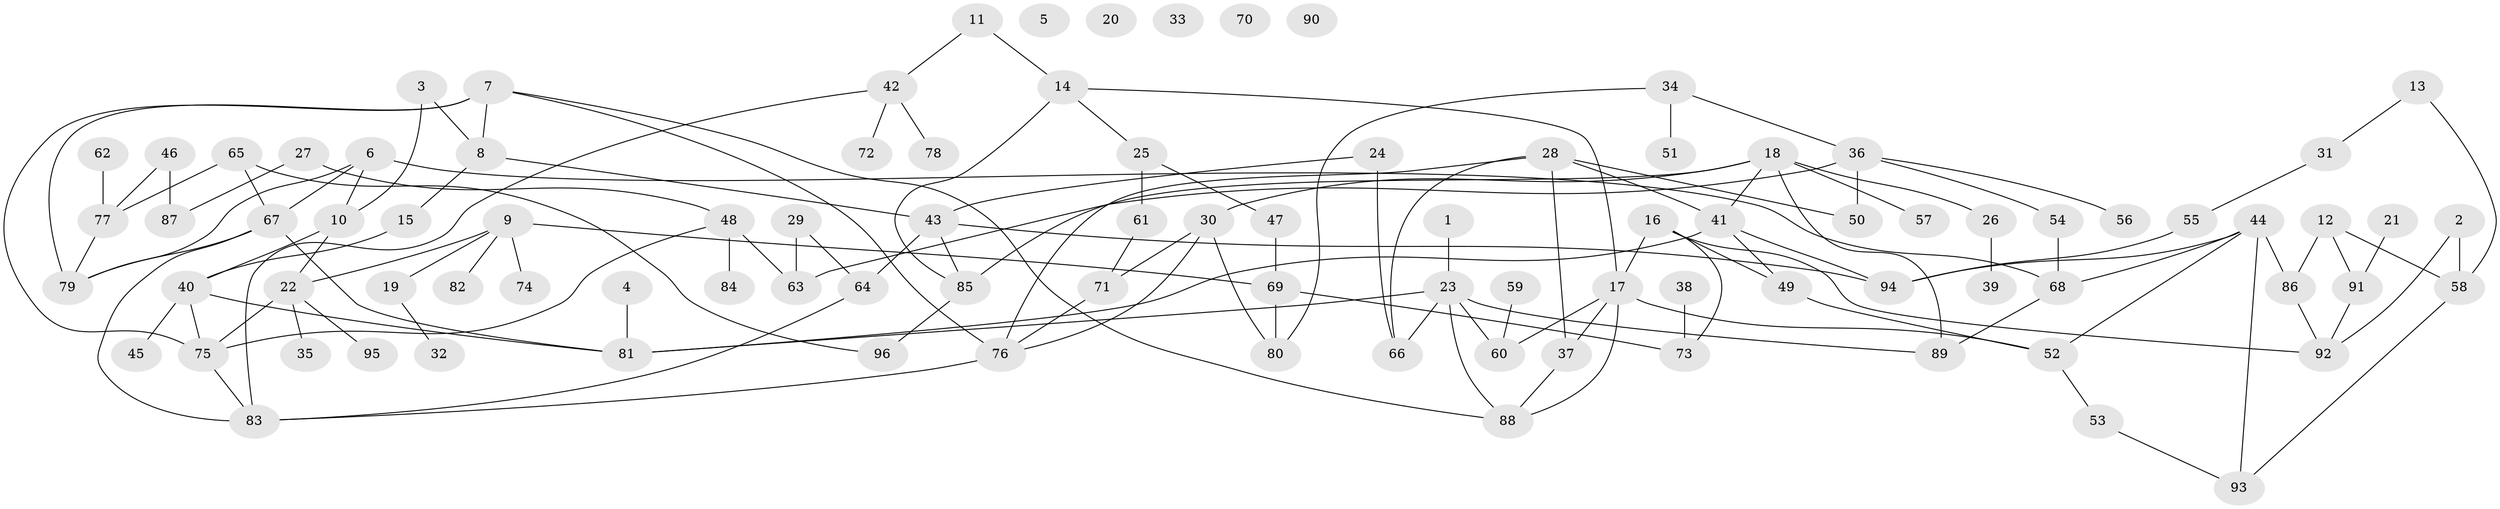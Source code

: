 // Generated by graph-tools (version 1.1) at 2025/13/03/09/25 04:13:09]
// undirected, 96 vertices, 135 edges
graph export_dot {
graph [start="1"]
  node [color=gray90,style=filled];
  1;
  2;
  3;
  4;
  5;
  6;
  7;
  8;
  9;
  10;
  11;
  12;
  13;
  14;
  15;
  16;
  17;
  18;
  19;
  20;
  21;
  22;
  23;
  24;
  25;
  26;
  27;
  28;
  29;
  30;
  31;
  32;
  33;
  34;
  35;
  36;
  37;
  38;
  39;
  40;
  41;
  42;
  43;
  44;
  45;
  46;
  47;
  48;
  49;
  50;
  51;
  52;
  53;
  54;
  55;
  56;
  57;
  58;
  59;
  60;
  61;
  62;
  63;
  64;
  65;
  66;
  67;
  68;
  69;
  70;
  71;
  72;
  73;
  74;
  75;
  76;
  77;
  78;
  79;
  80;
  81;
  82;
  83;
  84;
  85;
  86;
  87;
  88;
  89;
  90;
  91;
  92;
  93;
  94;
  95;
  96;
  1 -- 23;
  2 -- 58;
  2 -- 92;
  3 -- 8;
  3 -- 10;
  4 -- 81;
  6 -- 10;
  6 -- 67;
  6 -- 68;
  6 -- 79;
  7 -- 8;
  7 -- 75;
  7 -- 76;
  7 -- 79;
  7 -- 88;
  8 -- 15;
  8 -- 43;
  9 -- 19;
  9 -- 22;
  9 -- 69;
  9 -- 74;
  9 -- 82;
  10 -- 22;
  10 -- 40;
  11 -- 14;
  11 -- 42;
  12 -- 58;
  12 -- 86;
  12 -- 91;
  13 -- 31;
  13 -- 58;
  14 -- 17;
  14 -- 25;
  14 -- 85;
  15 -- 40;
  16 -- 17;
  16 -- 49;
  16 -- 73;
  16 -- 92;
  17 -- 37;
  17 -- 52;
  17 -- 60;
  17 -- 88;
  18 -- 26;
  18 -- 30;
  18 -- 41;
  18 -- 57;
  18 -- 85;
  18 -- 89;
  19 -- 32;
  21 -- 91;
  22 -- 35;
  22 -- 75;
  22 -- 95;
  23 -- 60;
  23 -- 66;
  23 -- 81;
  23 -- 88;
  23 -- 89;
  24 -- 43;
  24 -- 66;
  25 -- 47;
  25 -- 61;
  26 -- 39;
  27 -- 48;
  27 -- 87;
  28 -- 37;
  28 -- 41;
  28 -- 50;
  28 -- 66;
  28 -- 76;
  29 -- 63;
  29 -- 64;
  30 -- 71;
  30 -- 76;
  30 -- 80;
  31 -- 55;
  34 -- 36;
  34 -- 51;
  34 -- 80;
  36 -- 50;
  36 -- 54;
  36 -- 56;
  36 -- 63;
  37 -- 88;
  38 -- 73;
  40 -- 45;
  40 -- 75;
  40 -- 81;
  41 -- 49;
  41 -- 81;
  41 -- 94;
  42 -- 72;
  42 -- 78;
  42 -- 83;
  43 -- 64;
  43 -- 85;
  43 -- 94;
  44 -- 52;
  44 -- 68;
  44 -- 86;
  44 -- 93;
  44 -- 94;
  46 -- 77;
  46 -- 87;
  47 -- 69;
  48 -- 63;
  48 -- 75;
  48 -- 84;
  49 -- 52;
  52 -- 53;
  53 -- 93;
  54 -- 68;
  55 -- 94;
  58 -- 93;
  59 -- 60;
  61 -- 71;
  62 -- 77;
  64 -- 83;
  65 -- 67;
  65 -- 77;
  65 -- 96;
  67 -- 79;
  67 -- 81;
  67 -- 83;
  68 -- 89;
  69 -- 73;
  69 -- 80;
  71 -- 76;
  75 -- 83;
  76 -- 83;
  77 -- 79;
  85 -- 96;
  86 -- 92;
  91 -- 92;
}
